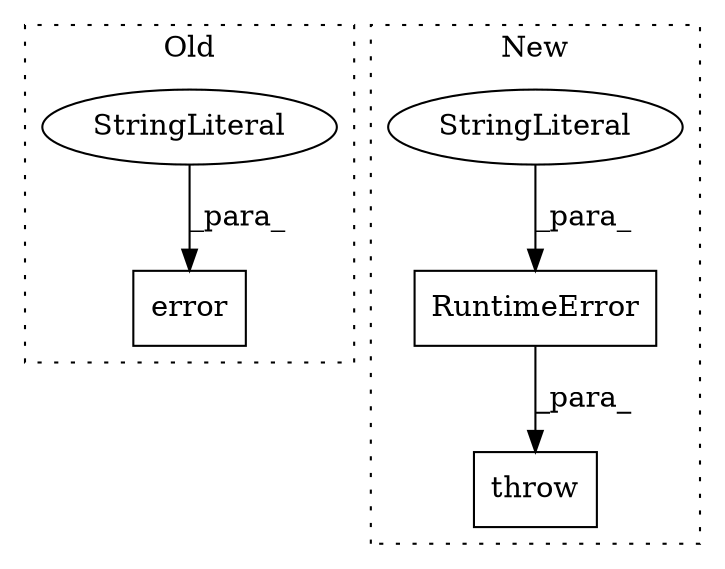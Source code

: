 digraph G {
subgraph cluster0 {
1 [label="error" a="32" s="2898,2930" l="6,1" shape="box"];
5 [label="StringLiteral" a="45" s="2904" l="26" shape="ellipse"];
label = "Old";
style="dotted";
}
subgraph cluster1 {
2 [label="RuntimeError" a="32" s="2859,2898" l="13,1" shape="box"];
3 [label="throw" a="53" s="2853" l="6" shape="box"];
4 [label="StringLiteral" a="45" s="2872" l="26" shape="ellipse"];
label = "New";
style="dotted";
}
2 -> 3 [label="_para_"];
4 -> 2 [label="_para_"];
5 -> 1 [label="_para_"];
}